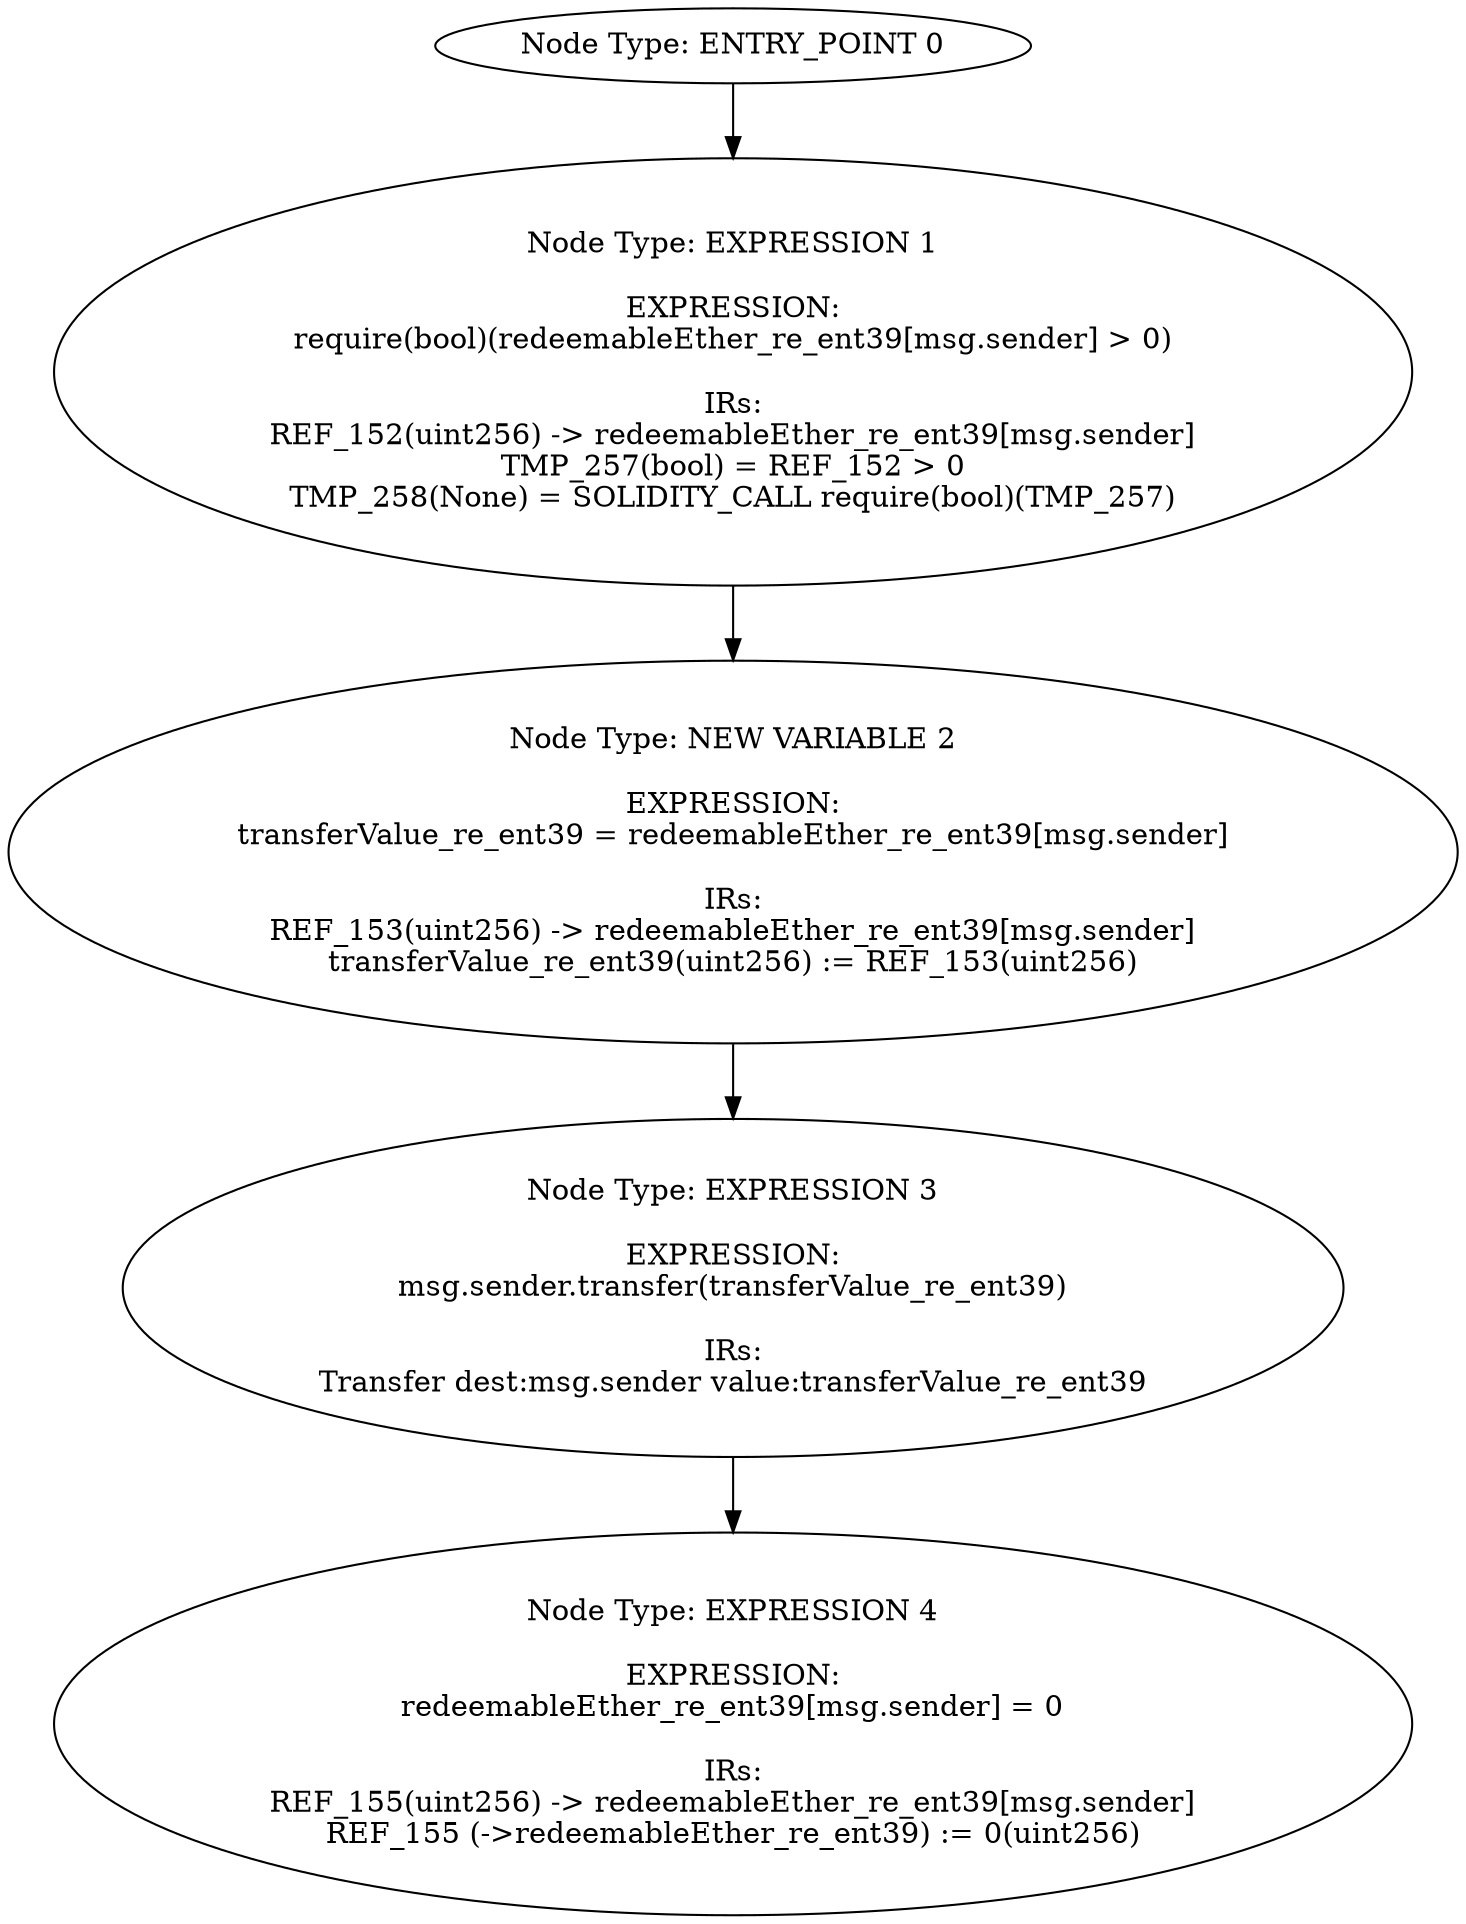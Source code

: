 digraph{
0[label="Node Type: ENTRY_POINT 0
"];
0->1;
1[label="Node Type: EXPRESSION 1

EXPRESSION:
require(bool)(redeemableEther_re_ent39[msg.sender] > 0)

IRs:
REF_152(uint256) -> redeemableEther_re_ent39[msg.sender]
TMP_257(bool) = REF_152 > 0
TMP_258(None) = SOLIDITY_CALL require(bool)(TMP_257)"];
1->2;
2[label="Node Type: NEW VARIABLE 2

EXPRESSION:
transferValue_re_ent39 = redeemableEther_re_ent39[msg.sender]

IRs:
REF_153(uint256) -> redeemableEther_re_ent39[msg.sender]
transferValue_re_ent39(uint256) := REF_153(uint256)"];
2->3;
3[label="Node Type: EXPRESSION 3

EXPRESSION:
msg.sender.transfer(transferValue_re_ent39)

IRs:
Transfer dest:msg.sender value:transferValue_re_ent39"];
3->4;
4[label="Node Type: EXPRESSION 4

EXPRESSION:
redeemableEther_re_ent39[msg.sender] = 0

IRs:
REF_155(uint256) -> redeemableEther_re_ent39[msg.sender]
REF_155 (->redeemableEther_re_ent39) := 0(uint256)"];
}
